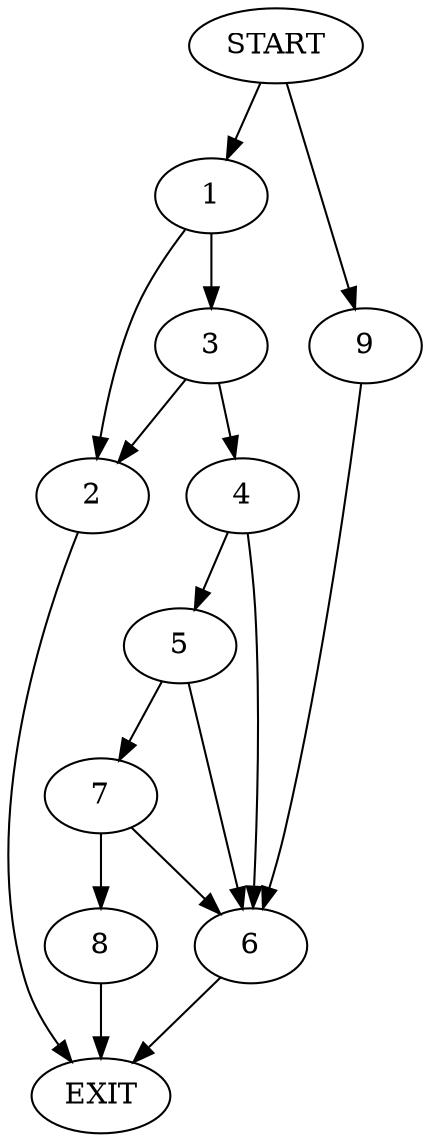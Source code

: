 digraph {
0 [label="START"]
10 [label="EXIT"]
0 -> 1
1 -> 2
1 -> 3
3 -> 2
3 -> 4
2 -> 10
4 -> 5
4 -> 6
6 -> 10
5 -> 7
5 -> 6
7 -> 8
7 -> 6
8 -> 10
0 -> 9
9 -> 6
}
